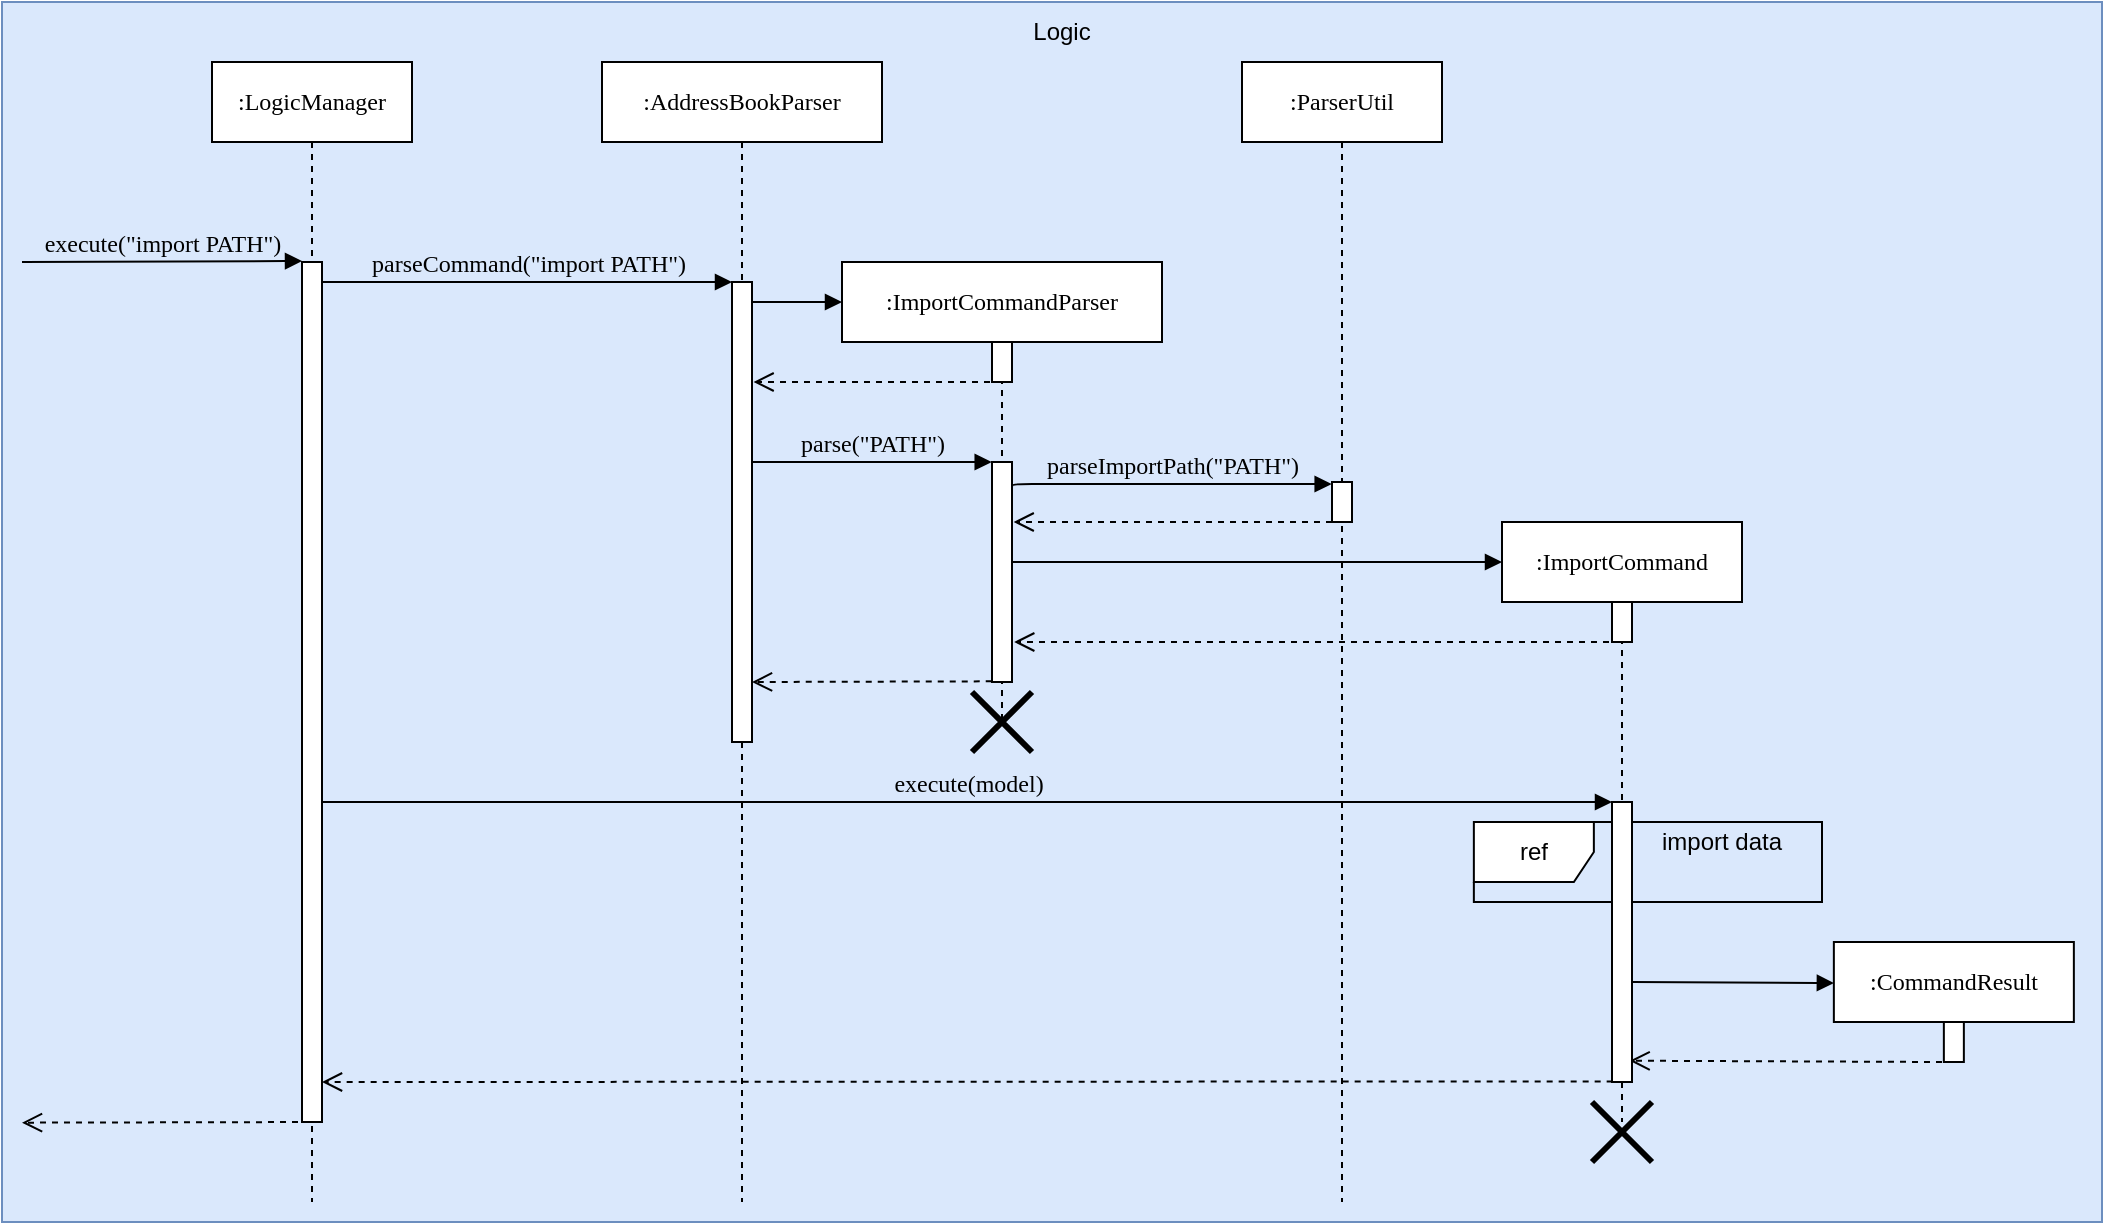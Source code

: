 <mxfile version="20.5.3" type="github">
  <diagram name="Page-1" id="13e1069c-82ec-6db2-03f1-153e76fe0fe0">
    <mxGraphModel dx="3526" dy="1362" grid="1" gridSize="10" guides="1" tooltips="1" connect="1" arrows="1" fold="1" page="1" pageScale="1" pageWidth="1100" pageHeight="850" background="none" math="0" shadow="0">
      <root>
        <mxCell id="0" />
        <mxCell id="1" parent="0" />
        <mxCell id="gAT3jmnBQtWW5y3MEHsW-95" value="" style="rounded=0;whiteSpace=wrap;html=1;glass=0;fillColor=#dae8fc;strokeColor=#6c8ebf;" parent="1" vertex="1">
          <mxGeometry x="-80" y="50" width="1050" height="610" as="geometry" />
        </mxCell>
        <mxCell id="7baba1c4bc27f4b0-2" value=":AddressBookParser" style="shape=umlLifeline;perimeter=lifelinePerimeter;whiteSpace=wrap;html=1;container=1;collapsible=0;recursiveResize=0;outlineConnect=0;rounded=0;shadow=0;comic=0;labelBackgroundColor=none;strokeWidth=1;fontFamily=Verdana;fontSize=12;align=center;" parent="1" vertex="1">
          <mxGeometry x="220" y="80" width="140" height="570" as="geometry" />
        </mxCell>
        <mxCell id="7baba1c4bc27f4b0-10" value="" style="html=1;points=[];perimeter=orthogonalPerimeter;rounded=0;shadow=0;comic=0;labelBackgroundColor=none;strokeWidth=1;fontFamily=Verdana;fontSize=12;align=center;" parent="7baba1c4bc27f4b0-2" vertex="1">
          <mxGeometry x="65" y="110" width="10" height="230" as="geometry" />
        </mxCell>
        <mxCell id="7baba1c4bc27f4b0-3" value=":ImportCommandParser" style="shape=umlLifeline;perimeter=lifelinePerimeter;whiteSpace=wrap;html=1;container=0;collapsible=0;recursiveResize=0;outlineConnect=0;rounded=0;shadow=0;comic=0;labelBackgroundColor=none;strokeWidth=1;fontFamily=Verdana;fontSize=12;align=center;glass=0;" parent="1" vertex="1">
          <mxGeometry x="340" y="180" width="160" height="230" as="geometry" />
        </mxCell>
        <mxCell id="7baba1c4bc27f4b0-4" value=":ParserUtil" style="shape=umlLifeline;perimeter=lifelinePerimeter;whiteSpace=wrap;html=1;container=1;collapsible=0;recursiveResize=0;outlineConnect=0;rounded=0;shadow=0;comic=0;labelBackgroundColor=none;strokeWidth=1;fontFamily=Verdana;fontSize=12;align=center;" parent="1" vertex="1">
          <mxGeometry x="540" y="80" width="100" height="570" as="geometry" />
        </mxCell>
        <mxCell id="7baba1c4bc27f4b0-5" value=":ImportCommand" style="shape=umlLifeline;perimeter=lifelinePerimeter;whiteSpace=wrap;html=1;container=1;collapsible=0;recursiveResize=0;outlineConnect=0;rounded=0;shadow=0;comic=0;labelBackgroundColor=none;strokeWidth=1;fontFamily=Verdana;fontSize=12;align=center;" parent="1" vertex="1">
          <mxGeometry x="670" y="310" width="120" height="300" as="geometry" />
        </mxCell>
        <mxCell id="gAT3jmnBQtWW5y3MEHsW-10" value="" style="html=1;points=[];perimeter=orthogonalPerimeter;rounded=0;shadow=0;comic=0;labelBackgroundColor=none;strokeWidth=1;fontFamily=Verdana;fontSize=12;align=center;" parent="7baba1c4bc27f4b0-5" vertex="1">
          <mxGeometry x="55" y="40" width="10" height="20" as="geometry" />
        </mxCell>
        <mxCell id="gAT3jmnBQtWW5y3MEHsW-76" value="" style="shape=umlDestroy;whiteSpace=wrap;html=1;strokeWidth=3;rounded=0;glass=0;" parent="7baba1c4bc27f4b0-5" vertex="1">
          <mxGeometry x="45" y="290" width="30" height="30" as="geometry" />
        </mxCell>
        <mxCell id="7baba1c4bc27f4b0-8" value=":LogicManager" style="shape=umlLifeline;perimeter=lifelinePerimeter;whiteSpace=wrap;html=1;container=1;collapsible=0;recursiveResize=0;outlineConnect=0;rounded=0;shadow=0;comic=0;labelBackgroundColor=none;strokeWidth=1;fontFamily=Verdana;fontSize=12;align=center;" parent="1" vertex="1">
          <mxGeometry x="25" y="80" width="100" height="570" as="geometry" />
        </mxCell>
        <mxCell id="7baba1c4bc27f4b0-9" value="" style="html=1;points=[];perimeter=orthogonalPerimeter;rounded=0;shadow=0;comic=0;labelBackgroundColor=none;strokeWidth=1;fontFamily=Verdana;fontSize=12;align=center;" parent="7baba1c4bc27f4b0-8" vertex="1">
          <mxGeometry x="45" y="100" width="10" height="430" as="geometry" />
        </mxCell>
        <mxCell id="gAT3jmnBQtWW5y3MEHsW-1" value="execute(&quot;import PATH&quot;)" style="html=1;verticalAlign=bottom;endArrow=block;entryX=0;entryY=0;labelBackgroundColor=none;fontFamily=Verdana;fontSize=12;edgeStyle=elbowEdgeStyle;elbow=vertical;" parent="7baba1c4bc27f4b0-8" edge="1">
          <mxGeometry relative="1" as="geometry">
            <mxPoint x="-95" y="100" as="sourcePoint" />
            <mxPoint x="45" y="99.43" as="targetPoint" />
          </mxGeometry>
        </mxCell>
        <mxCell id="gAT3jmnBQtWW5y3MEHsW-16" value="" style="html=1;verticalAlign=bottom;endArrow=open;dashed=1;endSize=8;labelBackgroundColor=none;fontFamily=Verdana;fontSize=12;edgeStyle=elbowEdgeStyle;elbow=vertical;exitX=-0.013;exitY=0.997;exitDx=0;exitDy=0;exitPerimeter=0;" parent="7baba1c4bc27f4b0-8" edge="1">
          <mxGeometry x="-0.129" y="-10" relative="1" as="geometry">
            <mxPoint x="-95" y="530" as="targetPoint" />
            <Array as="points">
              <mxPoint x="30.13" y="530.33" />
              <mxPoint x="-69.87" y="520.33" />
              <mxPoint x="-9.87" y="520.33" />
            </Array>
            <mxPoint x="55.0" y="530" as="sourcePoint" />
            <mxPoint as="offset" />
          </mxGeometry>
        </mxCell>
        <mxCell id="7baba1c4bc27f4b0-16" value="" style="html=1;points=[];perimeter=orthogonalPerimeter;rounded=0;shadow=0;comic=0;labelBackgroundColor=none;strokeWidth=1;fontFamily=Verdana;fontSize=12;align=center;" parent="1" vertex="1">
          <mxGeometry x="585" y="290" width="10" height="20" as="geometry" />
        </mxCell>
        <mxCell id="7baba1c4bc27f4b0-23" value="execute(model)" style="html=1;verticalAlign=bottom;endArrow=block;entryX=0;entryY=0;labelBackgroundColor=none;fontFamily=Verdana;fontSize=12;" parent="1" source="7baba1c4bc27f4b0-9" target="7baba1c4bc27f4b0-22" edge="1">
          <mxGeometry relative="1" as="geometry">
            <mxPoint x="510" y="420" as="sourcePoint" />
            <Array as="points">
              <mxPoint x="440" y="450" />
            </Array>
          </mxGeometry>
        </mxCell>
        <mxCell id="7baba1c4bc27f4b0-11" value="parseCommand(&quot;import PATH&quot;)" style="html=1;verticalAlign=bottom;endArrow=block;entryX=0;entryY=0;labelBackgroundColor=none;fontFamily=Verdana;fontSize=12;edgeStyle=elbowEdgeStyle;elbow=vertical;" parent="1" source="7baba1c4bc27f4b0-9" target="7baba1c4bc27f4b0-10" edge="1">
          <mxGeometry relative="1" as="geometry">
            <mxPoint x="220" y="190" as="sourcePoint" />
            <Array as="points">
              <mxPoint x="190" y="190" />
            </Array>
          </mxGeometry>
        </mxCell>
        <mxCell id="7baba1c4bc27f4b0-14" value="" style="html=1;verticalAlign=bottom;endArrow=block;labelBackgroundColor=none;fontFamily=Verdana;fontSize=12;edgeStyle=elbowEdgeStyle;elbow=vertical;" parent="1" source="7baba1c4bc27f4b0-10" edge="1">
          <mxGeometry relative="1" as="geometry">
            <mxPoint x="370" y="200" as="sourcePoint" />
            <mxPoint x="340" y="200" as="targetPoint" />
          </mxGeometry>
        </mxCell>
        <mxCell id="7baba1c4bc27f4b0-13" value="" style="html=1;points=[];perimeter=orthogonalPerimeter;rounded=0;shadow=0;comic=0;labelBackgroundColor=none;strokeWidth=1;fontFamily=Verdana;fontSize=12;align=center;" parent="1" vertex="1">
          <mxGeometry x="415" y="220" width="10" height="20" as="geometry" />
        </mxCell>
        <mxCell id="gAT3jmnBQtWW5y3MEHsW-3" value="" style="html=1;verticalAlign=bottom;endArrow=open;dashed=1;endSize=8;labelBackgroundColor=none;fontFamily=Verdana;fontSize=12;edgeStyle=elbowEdgeStyle;elbow=vertical;entryX=1.078;entryY=0.221;entryDx=0;entryDy=0;entryPerimeter=0;" parent="1" target="7baba1c4bc27f4b0-10" edge="1">
          <mxGeometry x="-0.129" y="-10" relative="1" as="geometry">
            <mxPoint x="300" y="240" as="targetPoint" />
            <Array as="points">
              <mxPoint x="345" y="240" />
            </Array>
            <mxPoint x="420" y="240" as="sourcePoint" />
            <mxPoint as="offset" />
          </mxGeometry>
        </mxCell>
        <mxCell id="gAT3jmnBQtWW5y3MEHsW-5" value="" style="html=1;points=[];perimeter=orthogonalPerimeter;rounded=0;shadow=0;comic=0;labelBackgroundColor=none;strokeWidth=1;fontFamily=Verdana;fontSize=12;align=center;" parent="1" vertex="1">
          <mxGeometry x="415" y="280" width="10" height="110" as="geometry" />
        </mxCell>
        <mxCell id="gAT3jmnBQtWW5y3MEHsW-6" value="parseImportPath(&quot;PATH&quot;)" style="html=1;verticalAlign=bottom;endArrow=block;labelBackgroundColor=none;fontFamily=Verdana;fontSize=12;edgeStyle=elbowEdgeStyle;elbow=vertical;entryX=-0.017;entryY=0.005;entryDx=0;entryDy=0;entryPerimeter=0;exitX=1.007;exitY=0.111;exitDx=0;exitDy=0;exitPerimeter=0;" parent="1" source="gAT3jmnBQtWW5y3MEHsW-5" target="7baba1c4bc27f4b0-16" edge="1">
          <mxGeometry relative="1" as="geometry">
            <mxPoint x="430" y="290" as="sourcePoint" />
            <mxPoint x="580" y="291" as="targetPoint" />
          </mxGeometry>
        </mxCell>
        <mxCell id="gAT3jmnBQtWW5y3MEHsW-7" value="" style="html=1;verticalAlign=bottom;endArrow=open;dashed=1;endSize=8;labelBackgroundColor=none;fontFamily=Verdana;fontSize=12;edgeStyle=elbowEdgeStyle;elbow=vertical;entryX=1.083;entryY=0.276;entryDx=0;entryDy=0;entryPerimeter=0;" parent="1" source="7baba1c4bc27f4b0-16" target="gAT3jmnBQtWW5y3MEHsW-5" edge="1">
          <mxGeometry x="-0.129" y="-10" relative="1" as="geometry">
            <mxPoint x="430.0" y="310.38" as="targetPoint" />
            <Array as="points">
              <mxPoint x="440" y="310" />
              <mxPoint x="450" y="310" />
              <mxPoint x="420" y="310" />
              <mxPoint x="480.8" y="310" />
            </Array>
            <mxPoint x="555.8" y="310" as="sourcePoint" />
            <mxPoint as="offset" />
          </mxGeometry>
        </mxCell>
        <mxCell id="gAT3jmnBQtWW5y3MEHsW-9" value="" style="html=1;verticalAlign=bottom;endArrow=block;labelBackgroundColor=none;fontFamily=Verdana;fontSize=12;edgeStyle=elbowEdgeStyle;elbow=vertical;" parent="1" edge="1">
          <mxGeometry relative="1" as="geometry">
            <mxPoint x="425" y="330" as="sourcePoint" />
            <mxPoint x="670" y="330" as="targetPoint" />
            <Array as="points">
              <mxPoint x="660" y="330" />
            </Array>
          </mxGeometry>
        </mxCell>
        <mxCell id="gAT3jmnBQtWW5y3MEHsW-4" value="parse(&quot;PATH&quot;)" style="html=1;verticalAlign=bottom;endArrow=block;labelBackgroundColor=none;fontFamily=Verdana;fontSize=12;edgeStyle=elbowEdgeStyle;elbow=vertical;entryX=-0.015;entryY=-0.001;entryDx=0;entryDy=0;entryPerimeter=0;" parent="1" target="gAT3jmnBQtWW5y3MEHsW-5" edge="1">
          <mxGeometry relative="1" as="geometry">
            <mxPoint x="295" y="280" as="sourcePoint" />
            <mxPoint x="360" y="260.33" as="targetPoint" />
            <Array as="points">
              <mxPoint x="380" y="280" />
            </Array>
          </mxGeometry>
        </mxCell>
        <mxCell id="gAT3jmnBQtWW5y3MEHsW-11" value="" style="html=1;verticalAlign=bottom;endArrow=open;dashed=1;endSize=8;labelBackgroundColor=none;fontFamily=Verdana;fontSize=12;edgeStyle=elbowEdgeStyle;elbow=vertical;entryX=1.11;entryY=0.815;entryDx=0;entryDy=0;entryPerimeter=0;" parent="1" source="7baba1c4bc27f4b0-5" target="gAT3jmnBQtWW5y3MEHsW-5" edge="1">
          <mxGeometry x="-0.129" y="-10" relative="1" as="geometry">
            <mxPoint x="430" y="370" as="targetPoint" />
            <Array as="points">
              <mxPoint x="420" y="370" />
              <mxPoint x="438.33" y="359.67" />
              <mxPoint x="448.33" y="359.67" />
              <mxPoint x="418.33" y="359.67" />
              <mxPoint x="479.13" y="359.67" />
            </Array>
            <mxPoint x="583.33" y="359.67" as="sourcePoint" />
            <mxPoint as="offset" />
          </mxGeometry>
        </mxCell>
        <mxCell id="gAT3jmnBQtWW5y3MEHsW-14" value="" style="html=1;verticalAlign=bottom;endArrow=open;dashed=1;endSize=8;labelBackgroundColor=none;fontFamily=Verdana;fontSize=12;edgeStyle=elbowEdgeStyle;elbow=vertical;exitX=-0.013;exitY=0.997;exitDx=0;exitDy=0;exitPerimeter=0;" parent="1" source="gAT3jmnBQtWW5y3MEHsW-5" edge="1">
          <mxGeometry x="-0.129" y="-10" relative="1" as="geometry">
            <mxPoint x="295" y="390" as="targetPoint" />
            <Array as="points">
              <mxPoint x="390" y="390" />
              <mxPoint x="290" y="380" />
              <mxPoint x="350" y="380" />
            </Array>
            <mxPoint x="410" y="390" as="sourcePoint" />
            <mxPoint as="offset" />
          </mxGeometry>
        </mxCell>
        <mxCell id="gAT3jmnBQtWW5y3MEHsW-15" value="" style="shape=umlDestroy;whiteSpace=wrap;html=1;strokeWidth=3;rounded=0;glass=0;" parent="1" vertex="1">
          <mxGeometry x="405" y="395" width="30" height="30" as="geometry" />
        </mxCell>
        <mxCell id="gAT3jmnBQtWW5y3MEHsW-74" value="" style="html=1;verticalAlign=bottom;endArrow=open;dashed=1;endSize=8;exitX=0.033;exitY=0.998;rounded=0;exitDx=0;exitDy=0;exitPerimeter=0;" parent="1" source="7baba1c4bc27f4b0-22" edge="1">
          <mxGeometry relative="1" as="geometry">
            <mxPoint x="80" y="590" as="targetPoint" />
            <mxPoint x="595.0" y="1160.68" as="sourcePoint" />
          </mxGeometry>
        </mxCell>
        <mxCell id="gAT3jmnBQtWW5y3MEHsW-80" value=":CommandResult" style="shape=umlLifeline;perimeter=lifelinePerimeter;whiteSpace=wrap;html=1;container=1;collapsible=0;recursiveResize=0;outlineConnect=0;rounded=0;shadow=0;comic=0;labelBackgroundColor=none;strokeWidth=1;fontFamily=Verdana;fontSize=12;align=center;" parent="1" vertex="1">
          <mxGeometry x="835.93" y="520" width="120" height="60" as="geometry" />
        </mxCell>
        <mxCell id="gAT3jmnBQtWW5y3MEHsW-81" value="" style="html=1;points=[];perimeter=orthogonalPerimeter;rounded=0;shadow=0;comic=0;labelBackgroundColor=none;strokeWidth=1;fontFamily=Verdana;fontSize=12;align=center;" parent="gAT3jmnBQtWW5y3MEHsW-80" vertex="1">
          <mxGeometry x="55" y="40" width="10" height="20" as="geometry" />
        </mxCell>
        <mxCell id="gAT3jmnBQtWW5y3MEHsW-82" value="" style="html=1;verticalAlign=bottom;endArrow=block;labelBackgroundColor=none;fontFamily=Verdana;fontSize=12;edgeStyle=elbowEdgeStyle;elbow=vertical;" parent="1" edge="1">
          <mxGeometry relative="1" as="geometry">
            <mxPoint x="735" y="540" as="sourcePoint" />
            <mxPoint x="835.93" y="541.18" as="targetPoint" />
            <Array as="points" />
          </mxGeometry>
        </mxCell>
        <mxCell id="gAT3jmnBQtWW5y3MEHsW-83" value="" style="html=1;verticalAlign=bottom;endArrow=open;dashed=1;endSize=8;rounded=0;entryX=0.88;entryY=0.924;entryDx=0;entryDy=0;entryPerimeter=0;" parent="1" target="7baba1c4bc27f4b0-22" edge="1">
          <mxGeometry relative="1" as="geometry">
            <mxPoint x="725" y="1198.53" as="targetPoint" />
            <mxPoint x="890" y="580" as="sourcePoint" />
          </mxGeometry>
        </mxCell>
        <mxCell id="gAT3jmnBQtWW5y3MEHsW-94" value="Logic" style="text;html=1;strokeColor=none;fillColor=none;align=center;verticalAlign=middle;whiteSpace=wrap;rounded=0;glass=0;" parent="1" vertex="1">
          <mxGeometry x="420" y="50" width="60" height="30" as="geometry" />
        </mxCell>
        <mxCell id="yZovRmomd8fA6Ozh7CUF-3" value="ref" style="shape=umlFrame;whiteSpace=wrap;html=1;" vertex="1" parent="1">
          <mxGeometry x="655.93" y="460" width="174.07" height="40" as="geometry" />
        </mxCell>
        <mxCell id="yZovRmomd8fA6Ozh7CUF-4" value="import data" style="text;html=1;strokeColor=none;fillColor=none;align=center;verticalAlign=middle;whiteSpace=wrap;rounded=0;" vertex="1" parent="1">
          <mxGeometry x="735" y="460" width="90" height="20" as="geometry" />
        </mxCell>
        <mxCell id="7baba1c4bc27f4b0-22" value="" style="html=1;points=[];perimeter=orthogonalPerimeter;rounded=0;shadow=0;comic=0;labelBackgroundColor=none;strokeWidth=1;fontFamily=Verdana;fontSize=12;align=center;" parent="1" vertex="1">
          <mxGeometry x="725" y="450" width="10" height="140" as="geometry" />
        </mxCell>
      </root>
    </mxGraphModel>
  </diagram>
</mxfile>
